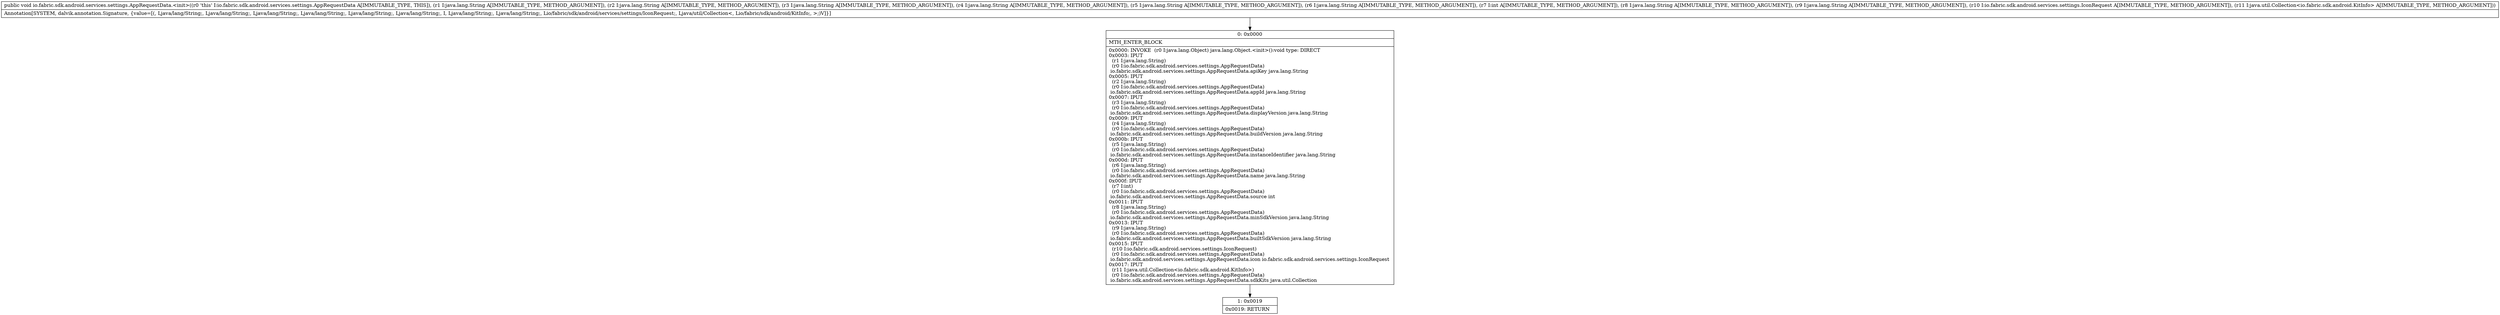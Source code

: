 digraph "CFG forio.fabric.sdk.android.services.settings.AppRequestData.\<init\>(Ljava\/lang\/String;Ljava\/lang\/String;Ljava\/lang\/String;Ljava\/lang\/String;Ljava\/lang\/String;Ljava\/lang\/String;ILjava\/lang\/String;Ljava\/lang\/String;Lio\/fabric\/sdk\/android\/services\/settings\/IconRequest;Ljava\/util\/Collection;)V" {
Node_0 [shape=record,label="{0\:\ 0x0000|MTH_ENTER_BLOCK\l|0x0000: INVOKE  (r0 I:java.lang.Object) java.lang.Object.\<init\>():void type: DIRECT \l0x0003: IPUT  \l  (r1 I:java.lang.String)\l  (r0 I:io.fabric.sdk.android.services.settings.AppRequestData)\l io.fabric.sdk.android.services.settings.AppRequestData.apiKey java.lang.String \l0x0005: IPUT  \l  (r2 I:java.lang.String)\l  (r0 I:io.fabric.sdk.android.services.settings.AppRequestData)\l io.fabric.sdk.android.services.settings.AppRequestData.appId java.lang.String \l0x0007: IPUT  \l  (r3 I:java.lang.String)\l  (r0 I:io.fabric.sdk.android.services.settings.AppRequestData)\l io.fabric.sdk.android.services.settings.AppRequestData.displayVersion java.lang.String \l0x0009: IPUT  \l  (r4 I:java.lang.String)\l  (r0 I:io.fabric.sdk.android.services.settings.AppRequestData)\l io.fabric.sdk.android.services.settings.AppRequestData.buildVersion java.lang.String \l0x000b: IPUT  \l  (r5 I:java.lang.String)\l  (r0 I:io.fabric.sdk.android.services.settings.AppRequestData)\l io.fabric.sdk.android.services.settings.AppRequestData.instanceIdentifier java.lang.String \l0x000d: IPUT  \l  (r6 I:java.lang.String)\l  (r0 I:io.fabric.sdk.android.services.settings.AppRequestData)\l io.fabric.sdk.android.services.settings.AppRequestData.name java.lang.String \l0x000f: IPUT  \l  (r7 I:int)\l  (r0 I:io.fabric.sdk.android.services.settings.AppRequestData)\l io.fabric.sdk.android.services.settings.AppRequestData.source int \l0x0011: IPUT  \l  (r8 I:java.lang.String)\l  (r0 I:io.fabric.sdk.android.services.settings.AppRequestData)\l io.fabric.sdk.android.services.settings.AppRequestData.minSdkVersion java.lang.String \l0x0013: IPUT  \l  (r9 I:java.lang.String)\l  (r0 I:io.fabric.sdk.android.services.settings.AppRequestData)\l io.fabric.sdk.android.services.settings.AppRequestData.builtSdkVersion java.lang.String \l0x0015: IPUT  \l  (r10 I:io.fabric.sdk.android.services.settings.IconRequest)\l  (r0 I:io.fabric.sdk.android.services.settings.AppRequestData)\l io.fabric.sdk.android.services.settings.AppRequestData.icon io.fabric.sdk.android.services.settings.IconRequest \l0x0017: IPUT  \l  (r11 I:java.util.Collection\<io.fabric.sdk.android.KitInfo\>)\l  (r0 I:io.fabric.sdk.android.services.settings.AppRequestData)\l io.fabric.sdk.android.services.settings.AppRequestData.sdkKits java.util.Collection \l}"];
Node_1 [shape=record,label="{1\:\ 0x0019|0x0019: RETURN   \l}"];
MethodNode[shape=record,label="{public void io.fabric.sdk.android.services.settings.AppRequestData.\<init\>((r0 'this' I:io.fabric.sdk.android.services.settings.AppRequestData A[IMMUTABLE_TYPE, THIS]), (r1 I:java.lang.String A[IMMUTABLE_TYPE, METHOD_ARGUMENT]), (r2 I:java.lang.String A[IMMUTABLE_TYPE, METHOD_ARGUMENT]), (r3 I:java.lang.String A[IMMUTABLE_TYPE, METHOD_ARGUMENT]), (r4 I:java.lang.String A[IMMUTABLE_TYPE, METHOD_ARGUMENT]), (r5 I:java.lang.String A[IMMUTABLE_TYPE, METHOD_ARGUMENT]), (r6 I:java.lang.String A[IMMUTABLE_TYPE, METHOD_ARGUMENT]), (r7 I:int A[IMMUTABLE_TYPE, METHOD_ARGUMENT]), (r8 I:java.lang.String A[IMMUTABLE_TYPE, METHOD_ARGUMENT]), (r9 I:java.lang.String A[IMMUTABLE_TYPE, METHOD_ARGUMENT]), (r10 I:io.fabric.sdk.android.services.settings.IconRequest A[IMMUTABLE_TYPE, METHOD_ARGUMENT]), (r11 I:java.util.Collection\<io.fabric.sdk.android.KitInfo\> A[IMMUTABLE_TYPE, METHOD_ARGUMENT]))  | Annotation[SYSTEM, dalvik.annotation.Signature, \{value=[(, Ljava\/lang\/String;, Ljava\/lang\/String;, Ljava\/lang\/String;, Ljava\/lang\/String;, Ljava\/lang\/String;, Ljava\/lang\/String;, I, Ljava\/lang\/String;, Ljava\/lang\/String;, Lio\/fabric\/sdk\/android\/services\/settings\/IconRequest;, Ljava\/util\/Collection\<, Lio\/fabric\/sdk\/android\/KitInfo;, \>;)V]\}]\l}"];
MethodNode -> Node_0;
Node_0 -> Node_1;
}

